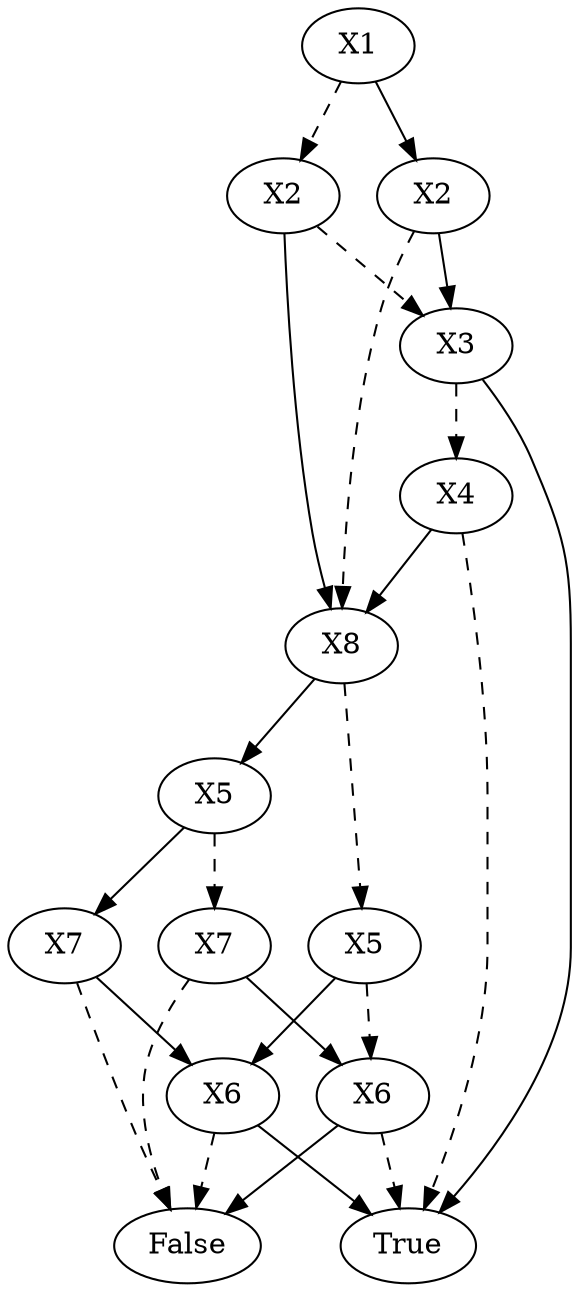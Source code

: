 digraph{2202464371920[label=X1]2202465406096[label="X2"]
2202464371920 -> 2202465406096[style=dashed label="" fontcolor = gray]
2202465418128[label="X3"]
2202465406096 -> 2202465418128[style=dashed label="" fontcolor = gray]
2202465412816[label="X4"]
2202465418128 -> 2202465412816[style=dashed label="" fontcolor = gray]
2202464379536[label="True"]
2202465412816 -> 2202464379536[style=dashed label="" fontcolor = gray]
2202465404624[label="X8"]
2202465412816 -> 2202465404624 [label="" fontcolor = gray]
2202465232272[label="X5"]
2202465404624 -> 2202465232272[style=dashed label="" fontcolor = gray]
2202465227024[label="X6"]
2202465232272 -> 2202465227024[style=dashed label="" fontcolor = gray]
2202464379536[label="True"]
2202465227024 -> 2202464379536[style=dashed label="" fontcolor = gray]
2202464373264[label="False"]
2202465227024 -> 2202464373264 [label="" fontcolor = gray]
2202465223056[label="X6"]
2202465232272 -> 2202465223056 [label="" fontcolor = gray]
2202464373264[label="False"]
2202465223056 -> 2202464373264[style=dashed label="" fontcolor = gray]
2202464379536[label="True"]
2202465223056 -> 2202464379536 [label="" fontcolor = gray]
2202465223696[label="X5"]
2202465404624 -> 2202465223696 [label="" fontcolor = gray]
2202465230928[label="X7"]
2202465223696 -> 2202465230928[style=dashed label="" fontcolor = gray]
2202464373264[label="False"]
2202465230928 -> 2202464373264[style=dashed label="" fontcolor = gray]
2202465227024[label="X6"]
2202465230928 -> 2202465227024 [label="" fontcolor = gray]
2202465226576[label="X7"]
2202465223696 -> 2202465226576 [label="" fontcolor = gray]
2202464373264[label="False"]
2202465226576 -> 2202464373264[style=dashed label="" fontcolor = gray]
2202465223056[label="X6"]
2202465226576 -> 2202465223056 [label="" fontcolor = gray]
2202464379536[label="True"]
2202465418128 -> 2202464379536 [label="" fontcolor = gray]
2202465404624[label="X8"]
2202465406096 -> 2202465404624 [label="" fontcolor = gray]
2202464047312[label="X2"]
2202464371920 -> 2202464047312 [label="" fontcolor = gray]
2202465404624[label="X8"]
2202464047312 -> 2202465404624[style=dashed label="" fontcolor = gray]
2202465418128[label="X3"]
2202464047312 -> 2202465418128 [label="" fontcolor = gray]
}